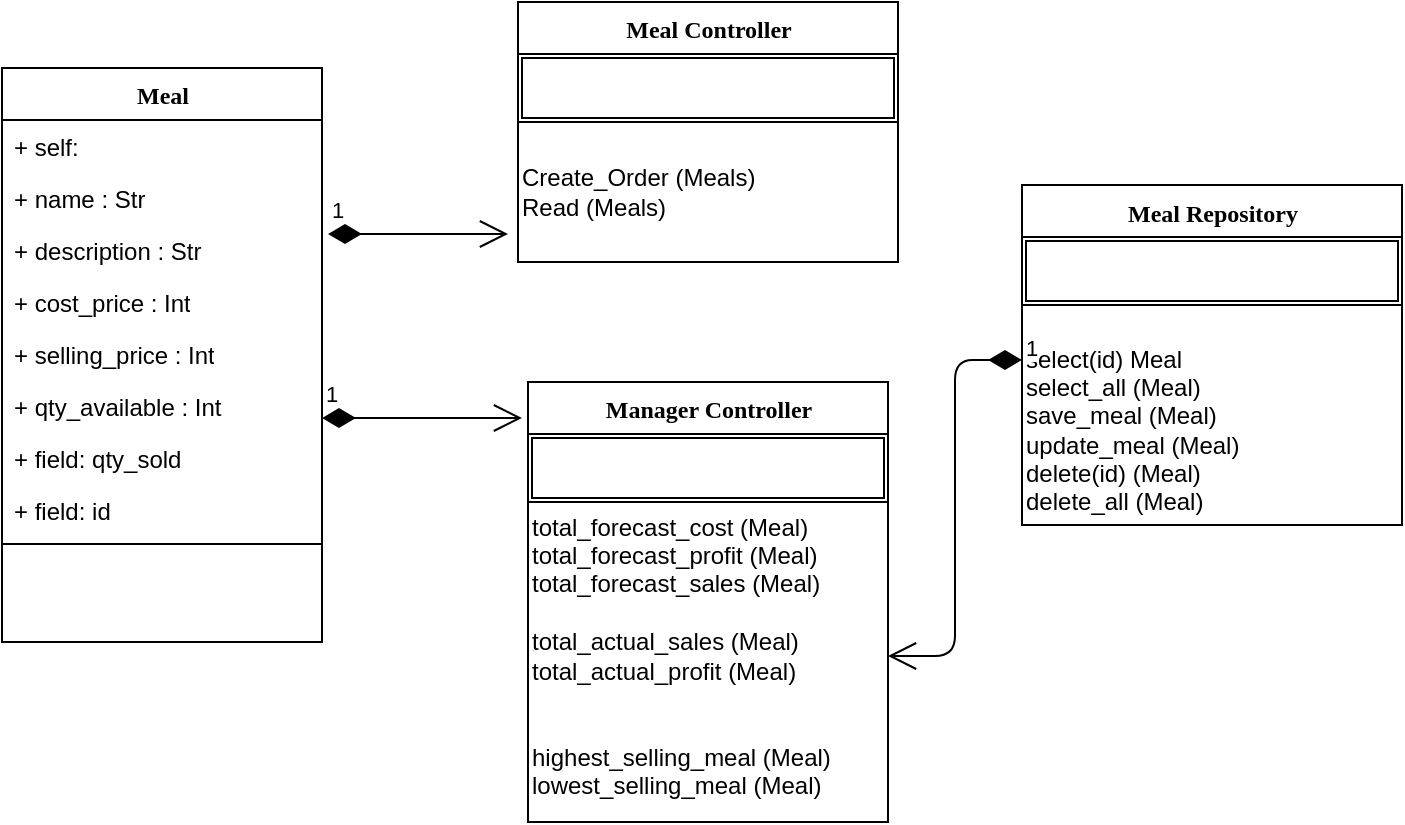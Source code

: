 <mxfile version="13.9.6" type="github">
  <diagram name="Page-1" id="9f46799a-70d6-7492-0946-bef42562c5a5">
    <mxGraphModel dx="1076" dy="459" grid="1" gridSize="10" guides="1" tooltips="1" connect="1" arrows="1" fold="1" page="1" pageScale="1" pageWidth="1100" pageHeight="850" background="#ffffff" math="0" shadow="0">
      <root>
        <mxCell id="0" />
        <mxCell id="1" parent="0" />
        <mxCell id="78961159f06e98e8-17" value="Meal" style="swimlane;html=1;fontStyle=1;align=center;verticalAlign=top;childLayout=stackLayout;horizontal=1;startSize=26;horizontalStack=0;resizeParent=1;resizeLast=0;collapsible=1;marginBottom=0;swimlaneFillColor=#ffffff;rounded=0;shadow=0;comic=0;labelBackgroundColor=none;strokeWidth=1;fillColor=none;fontFamily=Verdana;fontSize=12" parent="1" vertex="1">
          <mxGeometry x="90" y="83" width="160" height="287" as="geometry" />
        </mxCell>
        <mxCell id="78961159f06e98e8-21" value="+ self:" style="text;html=1;strokeColor=none;fillColor=none;align=left;verticalAlign=top;spacingLeft=4;spacingRight=4;whiteSpace=wrap;overflow=hidden;rotatable=0;points=[[0,0.5],[1,0.5]];portConstraint=eastwest;" parent="78961159f06e98e8-17" vertex="1">
          <mxGeometry y="26" width="160" height="26" as="geometry" />
        </mxCell>
        <mxCell id="78961159f06e98e8-23" value="+ name : Str" style="text;html=1;strokeColor=none;fillColor=none;align=left;verticalAlign=top;spacingLeft=4;spacingRight=4;whiteSpace=wrap;overflow=hidden;rotatable=0;points=[[0,0.5],[1,0.5]];portConstraint=eastwest;" parent="78961159f06e98e8-17" vertex="1">
          <mxGeometry y="52" width="160" height="26" as="geometry" />
        </mxCell>
        <mxCell id="78961159f06e98e8-25" value="+ description : Str" style="text;html=1;strokeColor=none;fillColor=none;align=left;verticalAlign=top;spacingLeft=4;spacingRight=4;whiteSpace=wrap;overflow=hidden;rotatable=0;points=[[0,0.5],[1,0.5]];portConstraint=eastwest;" parent="78961159f06e98e8-17" vertex="1">
          <mxGeometry y="78" width="160" height="26" as="geometry" />
        </mxCell>
        <mxCell id="78961159f06e98e8-26" value="+ cost_price : Int" style="text;html=1;strokeColor=none;fillColor=none;align=left;verticalAlign=top;spacingLeft=4;spacingRight=4;whiteSpace=wrap;overflow=hidden;rotatable=0;points=[[0,0.5],[1,0.5]];portConstraint=eastwest;" parent="78961159f06e98e8-17" vertex="1">
          <mxGeometry y="104" width="160" height="26" as="geometry" />
        </mxCell>
        <mxCell id="78961159f06e98e8-24" value="+ selling_price : Int" style="text;html=1;strokeColor=none;fillColor=none;align=left;verticalAlign=top;spacingLeft=4;spacingRight=4;whiteSpace=wrap;overflow=hidden;rotatable=0;points=[[0,0.5],[1,0.5]];portConstraint=eastwest;" parent="78961159f06e98e8-17" vertex="1">
          <mxGeometry y="130" width="160" height="26" as="geometry" />
        </mxCell>
        <mxCell id="evMeUIIuOgNlDqpRgxKh-1" value="+ qty_available : Int" style="text;html=1;strokeColor=none;fillColor=none;align=left;verticalAlign=top;spacingLeft=4;spacingRight=4;whiteSpace=wrap;overflow=hidden;rotatable=0;points=[[0,0.5],[1,0.5]];portConstraint=eastwest;" vertex="1" parent="78961159f06e98e8-17">
          <mxGeometry y="156" width="160" height="26" as="geometry" />
        </mxCell>
        <mxCell id="evMeUIIuOgNlDqpRgxKh-2" value="+ field: qty_sold" style="text;html=1;strokeColor=none;fillColor=none;align=left;verticalAlign=top;spacingLeft=4;spacingRight=4;whiteSpace=wrap;overflow=hidden;rotatable=0;points=[[0,0.5],[1,0.5]];portConstraint=eastwest;" vertex="1" parent="78961159f06e98e8-17">
          <mxGeometry y="182" width="160" height="26" as="geometry" />
        </mxCell>
        <mxCell id="evMeUIIuOgNlDqpRgxKh-3" value="+ field: id" style="text;html=1;strokeColor=none;fillColor=none;align=left;verticalAlign=top;spacingLeft=4;spacingRight=4;whiteSpace=wrap;overflow=hidden;rotatable=0;points=[[0,0.5],[1,0.5]];portConstraint=eastwest;" vertex="1" parent="78961159f06e98e8-17">
          <mxGeometry y="208" width="160" height="26" as="geometry" />
        </mxCell>
        <mxCell id="78961159f06e98e8-19" value="" style="line;html=1;strokeWidth=1;fillColor=none;align=left;verticalAlign=middle;spacingTop=-1;spacingLeft=3;spacingRight=3;rotatable=0;labelPosition=right;points=[];portConstraint=eastwest;" parent="78961159f06e98e8-17" vertex="1">
          <mxGeometry y="234" width="160" height="8" as="geometry" />
        </mxCell>
        <mxCell id="evMeUIIuOgNlDqpRgxKh-52" value="Manager Controller" style="swimlane;html=1;fontStyle=1;align=center;verticalAlign=top;childLayout=stackLayout;horizontal=1;startSize=26;horizontalStack=0;resizeParent=1;resizeLast=0;collapsible=1;marginBottom=0;swimlaneFillColor=#ffffff;rounded=0;shadow=0;comic=0;labelBackgroundColor=none;strokeWidth=1;fillColor=none;fontFamily=Verdana;fontSize=12" vertex="1" parent="1">
          <mxGeometry x="353" y="240" width="180" height="220" as="geometry">
            <mxRectangle x="330" y="60" width="160" height="26" as="alternateBounds" />
          </mxGeometry>
        </mxCell>
        <mxCell id="evMeUIIuOgNlDqpRgxKh-81" value="" style="group" vertex="1" connectable="0" parent="evMeUIIuOgNlDqpRgxKh-52">
          <mxGeometry y="26" width="180" height="188" as="geometry" />
        </mxCell>
        <mxCell id="evMeUIIuOgNlDqpRgxKh-63" value="" style="shape=ext;double=1;rounded=0;whiteSpace=wrap;html=1;" vertex="1" parent="evMeUIIuOgNlDqpRgxKh-81">
          <mxGeometry width="180" height="34" as="geometry" />
        </mxCell>
        <mxCell id="evMeUIIuOgNlDqpRgxKh-66" value="&lt;blockquote style=&quot;margin: 0 0 0 40px ; border: none ; padding: 0px&quot;&gt;&lt;/blockquote&gt;&lt;span&gt;&lt;div&gt;&lt;span&gt;total_forecast_cost (Meal)&lt;/span&gt;&lt;/div&gt;&lt;/span&gt;&lt;blockquote style=&quot;margin: 0 0 0 40px ; border: none ; padding: 0px&quot;&gt;&lt;/blockquote&gt;&lt;span&gt;&lt;div&gt;&lt;span&gt;total_forecast_profit (Meal)&lt;/span&gt;&lt;/div&gt;&lt;/span&gt;&lt;blockquote style=&quot;margin: 0 0 0 40px ; border: none ; padding: 0px&quot;&gt;&lt;/blockquote&gt;&lt;span&gt;&lt;div&gt;&lt;span&gt;total_forecast_sales (Meal)&lt;/span&gt;&lt;/div&gt;&lt;/span&gt;&lt;div&gt;&lt;br&gt;&lt;/div&gt;&lt;blockquote style=&quot;margin: 0 0 0 40px ; border: none ; padding: 0px&quot;&gt;&lt;/blockquote&gt;&lt;span&gt;&lt;div&gt;&lt;span&gt;total_actual_sales (Meal)&lt;/span&gt;&lt;/div&gt;&lt;/span&gt;&lt;blockquote style=&quot;margin: 0 0 0 40px ; border: none ; padding: 0px&quot;&gt;&lt;/blockquote&gt;&lt;span&gt;&lt;div&gt;&lt;span&gt;total_actual_profit (Meal)&lt;/span&gt;&lt;/div&gt;&lt;/span&gt;&lt;div&gt;&lt;br&gt;&lt;/div&gt;&lt;div&gt;&lt;br&gt;&lt;/div&gt;&lt;blockquote style=&quot;margin: 0 0 0 40px ; border: none ; padding: 0px&quot;&gt;&lt;/blockquote&gt;&lt;span&gt;&lt;div&gt;&lt;span&gt;highest_selling_meal (Meal)&lt;/span&gt;&lt;/div&gt;&lt;/span&gt;&lt;div&gt;&lt;span&gt;lowest_selling_meal (Meal)&lt;/span&gt;&lt;/div&gt;" style="text;html=1;strokeColor=none;fillColor=none;align=left;verticalAlign=middle;whiteSpace=wrap;rounded=0;" vertex="1" parent="evMeUIIuOgNlDqpRgxKh-81">
          <mxGeometry y="34" width="180" height="154" as="geometry" />
        </mxCell>
        <mxCell id="evMeUIIuOgNlDqpRgxKh-77" value="Meal Controller" style="swimlane;html=1;fontStyle=1;align=center;verticalAlign=top;childLayout=stackLayout;horizontal=1;startSize=26;horizontalStack=0;resizeParent=1;resizeLast=0;collapsible=1;marginBottom=0;swimlaneFillColor=#ffffff;rounded=0;shadow=0;comic=0;labelBackgroundColor=none;strokeWidth=1;fillColor=none;fontFamily=Verdana;fontSize=12" vertex="1" parent="1">
          <mxGeometry x="348" y="50" width="190" height="130" as="geometry">
            <mxRectangle x="330" y="60" width="160" height="26" as="alternateBounds" />
          </mxGeometry>
        </mxCell>
        <mxCell id="evMeUIIuOgNlDqpRgxKh-78" value="" style="shape=ext;double=1;rounded=0;whiteSpace=wrap;html=1;" vertex="1" parent="evMeUIIuOgNlDqpRgxKh-77">
          <mxGeometry y="26" width="190" height="34" as="geometry" />
        </mxCell>
        <mxCell id="evMeUIIuOgNlDqpRgxKh-79" value="&lt;blockquote style=&quot;margin: 0 0 0 40px ; border: none ; padding: 0px&quot;&gt;&lt;/blockquote&gt;&lt;span&gt;Create_Order (Meals)&lt;br&gt;Read (Meals)&lt;br&gt;&lt;/span&gt;" style="text;html=1;strokeColor=none;fillColor=none;align=left;verticalAlign=middle;whiteSpace=wrap;rounded=0;" vertex="1" parent="evMeUIIuOgNlDqpRgxKh-77">
          <mxGeometry y="60" width="190" height="70" as="geometry" />
        </mxCell>
        <mxCell id="evMeUIIuOgNlDqpRgxKh-80" value="1" style="endArrow=open;html=1;endSize=12;startArrow=diamondThin;startSize=14;startFill=1;edgeStyle=orthogonalEdgeStyle;align=left;verticalAlign=bottom;" edge="1" parent="1">
          <mxGeometry x="-1" y="3" relative="1" as="geometry">
            <mxPoint x="250" y="258" as="sourcePoint" />
            <mxPoint x="350" y="258" as="targetPoint" />
          </mxGeometry>
        </mxCell>
        <mxCell id="evMeUIIuOgNlDqpRgxKh-82" value="1" style="endArrow=open;html=1;endSize=12;startArrow=diamondThin;startSize=14;startFill=1;edgeStyle=orthogonalEdgeStyle;align=left;verticalAlign=bottom;" edge="1" parent="1">
          <mxGeometry x="-1" y="3" relative="1" as="geometry">
            <mxPoint x="253" y="166" as="sourcePoint" />
            <mxPoint x="343" y="166" as="targetPoint" />
          </mxGeometry>
        </mxCell>
        <mxCell id="evMeUIIuOgNlDqpRgxKh-83" value="Meal Repository" style="swimlane;html=1;fontStyle=1;align=center;verticalAlign=top;childLayout=stackLayout;horizontal=1;startSize=26;horizontalStack=0;resizeParent=1;resizeLast=0;collapsible=1;marginBottom=0;swimlaneFillColor=#ffffff;rounded=0;shadow=0;comic=0;labelBackgroundColor=none;strokeWidth=1;fillColor=none;fontFamily=Verdana;fontSize=12" vertex="1" parent="1">
          <mxGeometry x="600" y="141.5" width="190" height="170" as="geometry">
            <mxRectangle x="330" y="60" width="160" height="26" as="alternateBounds" />
          </mxGeometry>
        </mxCell>
        <mxCell id="evMeUIIuOgNlDqpRgxKh-84" value="" style="shape=ext;double=1;rounded=0;whiteSpace=wrap;html=1;" vertex="1" parent="evMeUIIuOgNlDqpRgxKh-83">
          <mxGeometry y="26" width="190" height="34" as="geometry" />
        </mxCell>
        <mxCell id="evMeUIIuOgNlDqpRgxKh-85" value="&lt;blockquote style=&quot;margin: 0 0 0 40px ; border: none ; padding: 0px&quot;&gt;&lt;/blockquote&gt;&lt;span&gt;&lt;br&gt;select(id) Meal&lt;br&gt;select_all (Meal)&lt;br&gt;save_meal (Meal)&lt;br&gt;update_meal (Meal)&lt;br&gt;delete(id) (Meal)&lt;br&gt;delete_all (Meal)&lt;br&gt;&lt;/span&gt;" style="text;html=1;strokeColor=none;fillColor=none;align=left;verticalAlign=middle;whiteSpace=wrap;rounded=0;" vertex="1" parent="evMeUIIuOgNlDqpRgxKh-83">
          <mxGeometry y="60" width="190" height="110" as="geometry" />
        </mxCell>
        <mxCell id="evMeUIIuOgNlDqpRgxKh-86" value="1" style="endArrow=open;html=1;endSize=12;startArrow=diamondThin;startSize=14;startFill=1;edgeStyle=orthogonalEdgeStyle;align=left;verticalAlign=bottom;exitX=0;exitY=0.25;exitDx=0;exitDy=0;" edge="1" parent="1" source="evMeUIIuOgNlDqpRgxKh-85" target="evMeUIIuOgNlDqpRgxKh-66">
          <mxGeometry x="-1" y="3" relative="1" as="geometry">
            <mxPoint x="260" y="268" as="sourcePoint" />
            <mxPoint x="360" y="268" as="targetPoint" />
          </mxGeometry>
        </mxCell>
      </root>
    </mxGraphModel>
  </diagram>
</mxfile>
